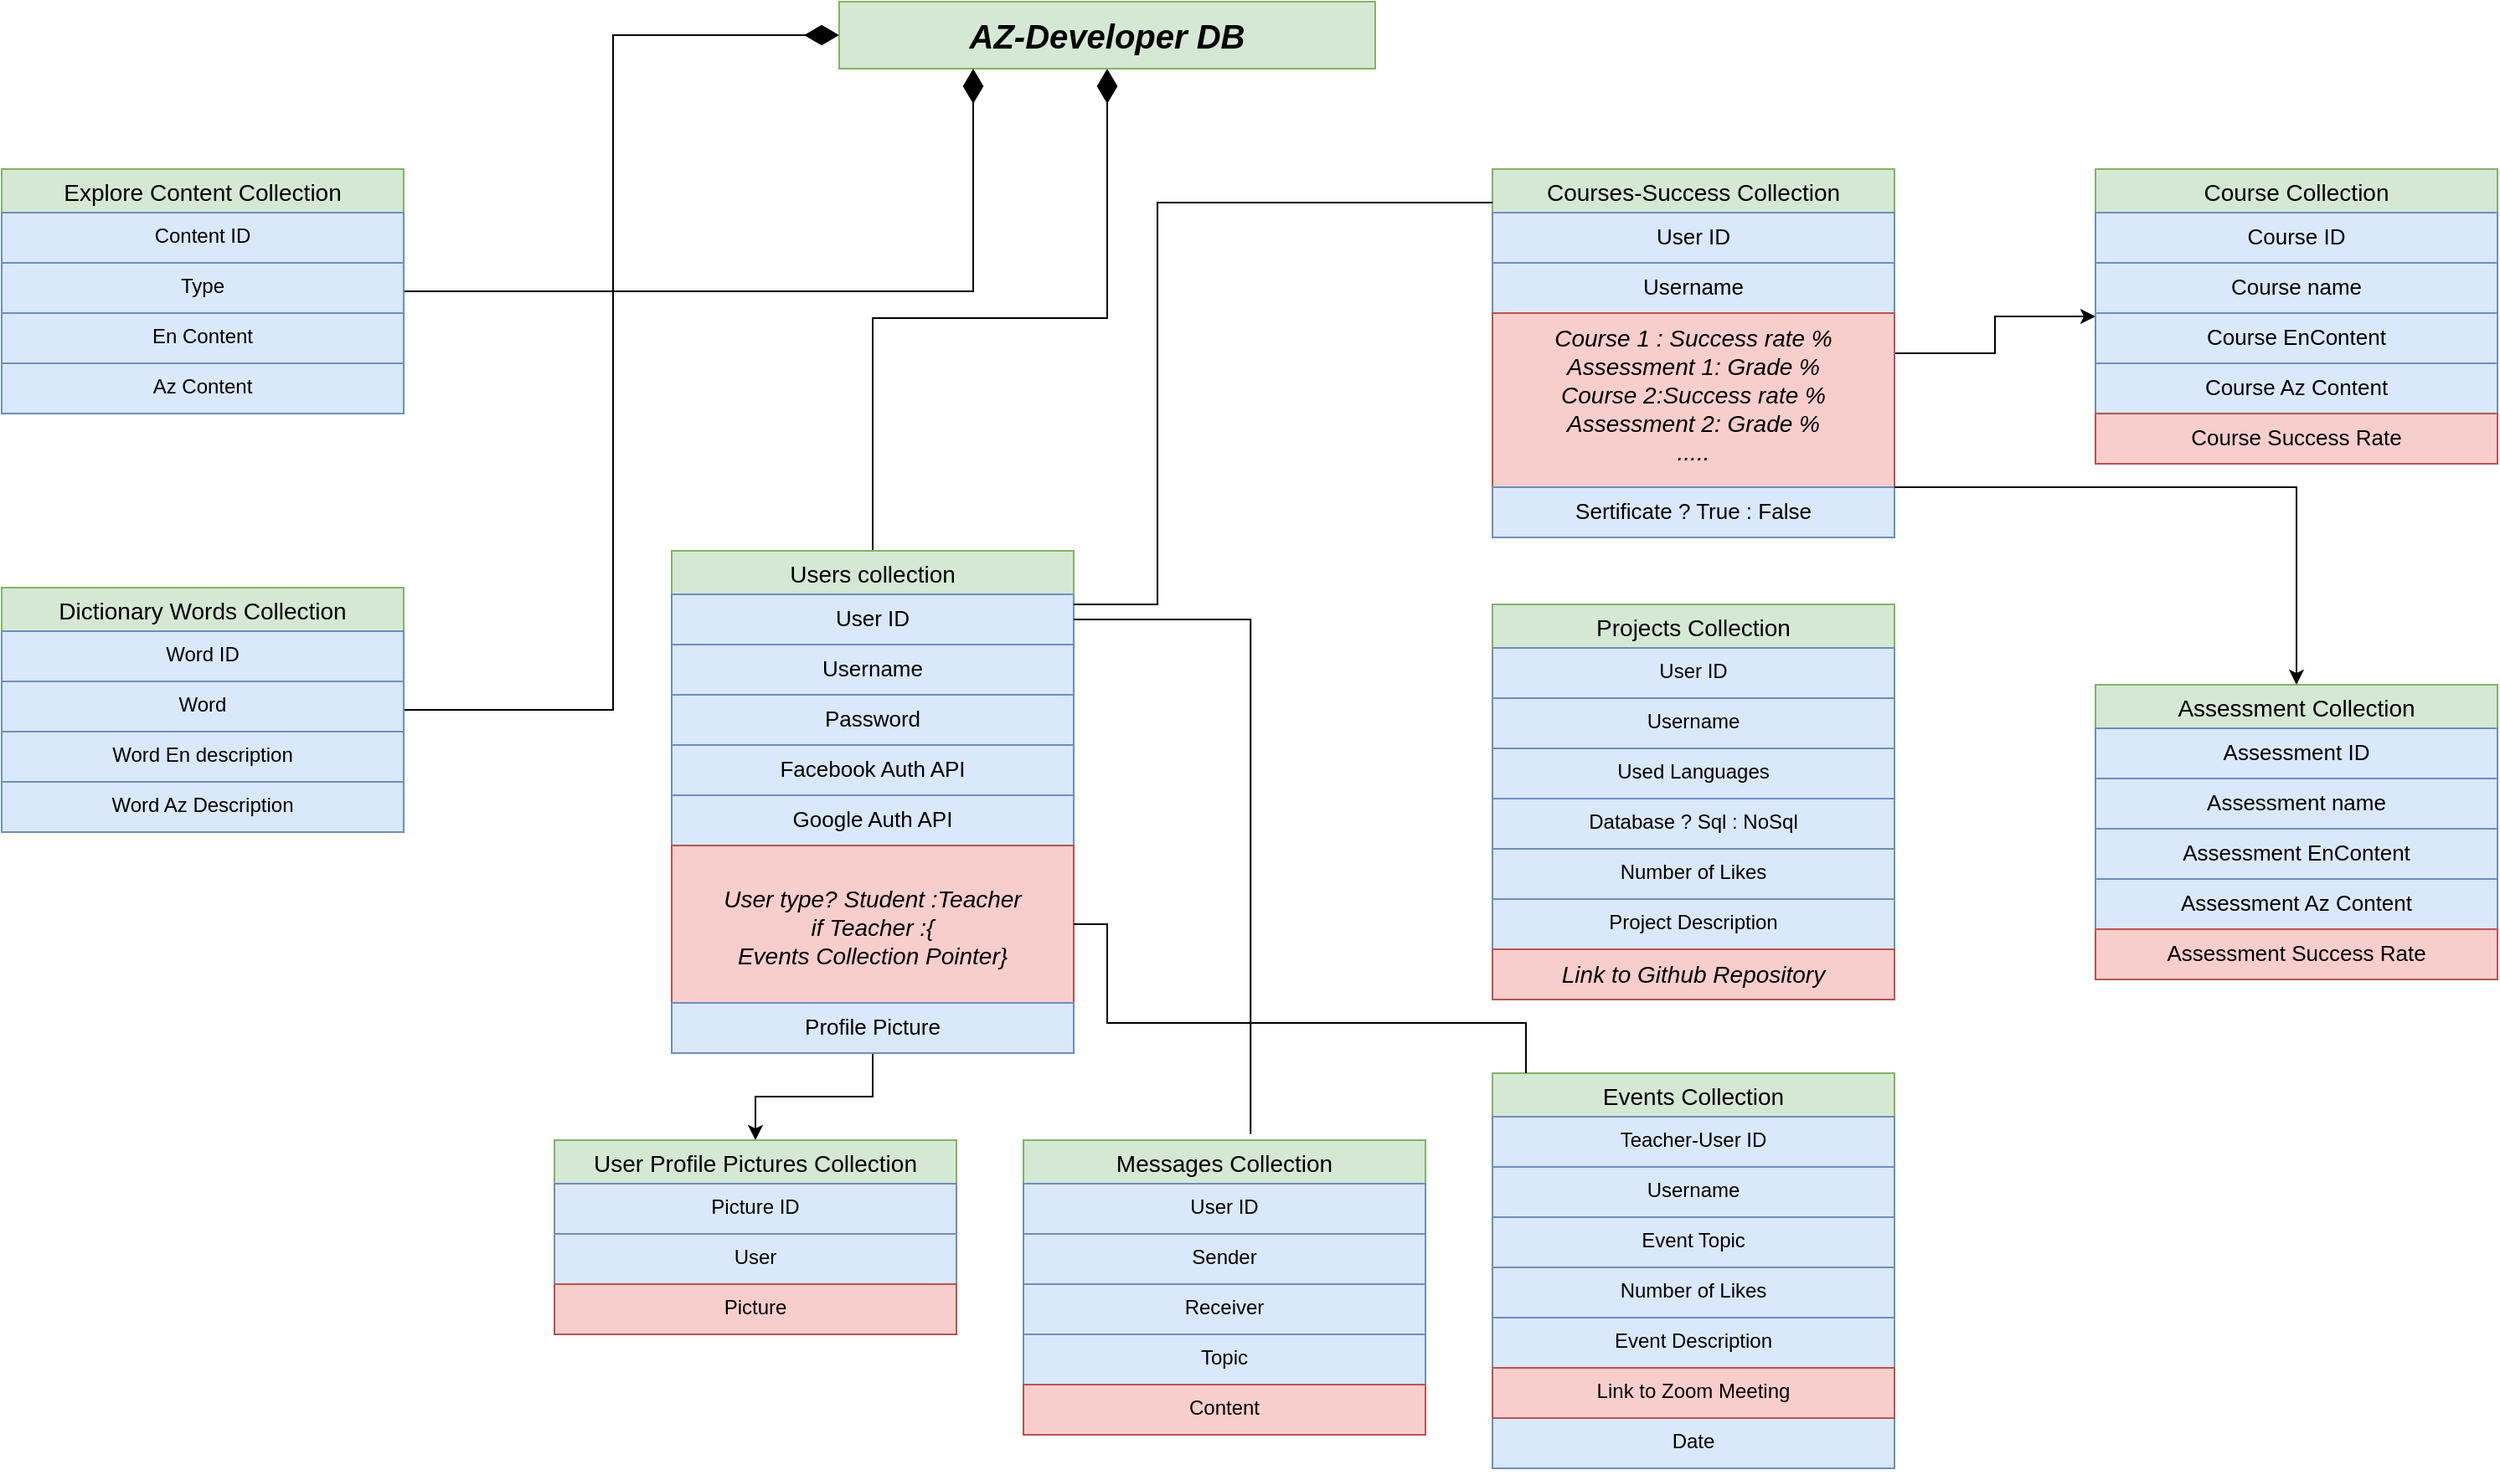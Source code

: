 <mxfile version="15.4.0" type="device"><diagram id="ExVnfgbqr7HjvqKJDZRg" name="Page-1"><mxGraphModel dx="2270" dy="816" grid="1" gridSize="10" guides="1" tooltips="1" connect="1" arrows="1" fold="1" page="1" pageScale="1" pageWidth="827" pageHeight="1169" math="0" shadow="0"><root><mxCell id="0"/><mxCell id="1" parent="0"/><mxCell id="axBM99v9uo2uW5o69O51-30" value="Projects Collection" style="swimlane;fontStyle=0;childLayout=stackLayout;horizontal=1;startSize=26;horizontalStack=0;resizeParent=1;resizeParentMax=0;resizeLast=0;collapsible=1;marginBottom=0;align=center;fontSize=14;fillColor=#d5e8d4;strokeColor=#82b366;" parent="1" vertex="1"><mxGeometry x="560" y="360" width="240" height="206" as="geometry"/></mxCell><mxCell id="axBM99v9uo2uW5o69O51-31" value="User ID" style="text;strokeColor=#6c8ebf;fillColor=#dae8fc;spacingLeft=4;spacingRight=4;overflow=hidden;rotatable=0;points=[[0,0.5],[1,0.5]];portConstraint=eastwest;fontSize=12;align=center;" parent="axBM99v9uo2uW5o69O51-30" vertex="1"><mxGeometry y="26" width="240" height="30" as="geometry"/></mxCell><mxCell id="axBM99v9uo2uW5o69O51-32" value="Username" style="text;strokeColor=#6c8ebf;fillColor=#dae8fc;spacingLeft=4;spacingRight=4;overflow=hidden;rotatable=0;points=[[0,0.5],[1,0.5]];portConstraint=eastwest;fontSize=12;align=center;" parent="axBM99v9uo2uW5o69O51-30" vertex="1"><mxGeometry y="56" width="240" height="30" as="geometry"/></mxCell><mxCell id="axBM99v9uo2uW5o69O51-33" value="Used Languages" style="text;strokeColor=#6c8ebf;fillColor=#dae8fc;spacingLeft=4;spacingRight=4;overflow=hidden;rotatable=0;points=[[0,0.5],[1,0.5]];portConstraint=eastwest;fontSize=12;align=center;" parent="axBM99v9uo2uW5o69O51-30" vertex="1"><mxGeometry y="86" width="240" height="30" as="geometry"/></mxCell><mxCell id="axBM99v9uo2uW5o69O51-71" value="Database ? Sql : NoSql" style="text;strokeColor=#6c8ebf;fillColor=#dae8fc;spacingLeft=4;spacingRight=4;overflow=hidden;rotatable=0;points=[[0,0.5],[1,0.5]];portConstraint=eastwest;fontSize=12;align=center;" parent="axBM99v9uo2uW5o69O51-30" vertex="1"><mxGeometry y="116" width="240" height="30" as="geometry"/></mxCell><mxCell id="axBM99v9uo2uW5o69O51-73" value="Number of Likes" style="text;strokeColor=#6c8ebf;fillColor=#dae8fc;spacingLeft=4;spacingRight=4;overflow=hidden;rotatable=0;points=[[0,0.5],[1,0.5]];portConstraint=eastwest;fontSize=12;align=center;" parent="axBM99v9uo2uW5o69O51-30" vertex="1"><mxGeometry y="146" width="240" height="30" as="geometry"/></mxCell><mxCell id="axBM99v9uo2uW5o69O51-77" value="Project Description" style="text;strokeColor=#6c8ebf;fillColor=#dae8fc;spacingLeft=4;spacingRight=4;overflow=hidden;rotatable=0;points=[[0,0.5],[1,0.5]];portConstraint=eastwest;fontSize=12;align=center;" parent="axBM99v9uo2uW5o69O51-30" vertex="1"><mxGeometry y="176" width="240" height="30" as="geometry"/></mxCell><mxCell id="axBM99v9uo2uW5o69O51-34" value="Events Collection" style="swimlane;fontStyle=0;childLayout=stackLayout;horizontal=1;startSize=26;horizontalStack=0;resizeParent=1;resizeParentMax=0;resizeLast=0;collapsible=1;marginBottom=0;align=center;fontSize=14;fillColor=#d5e8d4;strokeColor=#82b366;" parent="1" vertex="1"><mxGeometry x="560" y="640" width="240" height="236" as="geometry"/></mxCell><mxCell id="axBM99v9uo2uW5o69O51-35" value="Teacher-User ID" style="text;strokeColor=#6c8ebf;fillColor=#dae8fc;spacingLeft=4;spacingRight=4;overflow=hidden;rotatable=0;points=[[0,0.5],[1,0.5]];portConstraint=eastwest;fontSize=12;align=center;" parent="axBM99v9uo2uW5o69O51-34" vertex="1"><mxGeometry y="26" width="240" height="30" as="geometry"/></mxCell><mxCell id="axBM99v9uo2uW5o69O51-76" value="Username" style="text;strokeColor=#6c8ebf;fillColor=#dae8fc;spacingLeft=4;spacingRight=4;overflow=hidden;rotatable=0;points=[[0,0.5],[1,0.5]];portConstraint=eastwest;fontSize=12;align=center;" parent="axBM99v9uo2uW5o69O51-34" vertex="1"><mxGeometry y="56" width="240" height="30" as="geometry"/></mxCell><mxCell id="axBM99v9uo2uW5o69O51-75" value="Event Topic" style="text;strokeColor=#6c8ebf;fillColor=#dae8fc;spacingLeft=4;spacingRight=4;overflow=hidden;rotatable=0;points=[[0,0.5],[1,0.5]];portConstraint=eastwest;fontSize=12;align=center;" parent="axBM99v9uo2uW5o69O51-34" vertex="1"><mxGeometry y="86" width="240" height="30" as="geometry"/></mxCell><mxCell id="axBM99v9uo2uW5o69O51-36" value="Number of Likes" style="text;strokeColor=#6c8ebf;fillColor=#dae8fc;spacingLeft=4;spacingRight=4;overflow=hidden;rotatable=0;points=[[0,0.5],[1,0.5]];portConstraint=eastwest;fontSize=12;align=center;" parent="axBM99v9uo2uW5o69O51-34" vertex="1"><mxGeometry y="116" width="240" height="30" as="geometry"/></mxCell><mxCell id="axBM99v9uo2uW5o69O51-37" value="Event Description" style="text;strokeColor=#6c8ebf;fillColor=#dae8fc;spacingLeft=4;spacingRight=4;overflow=hidden;rotatable=0;points=[[0,0.5],[1,0.5]];portConstraint=eastwest;fontSize=12;align=center;" parent="axBM99v9uo2uW5o69O51-34" vertex="1"><mxGeometry y="146" width="240" height="30" as="geometry"/></mxCell><mxCell id="H4TxT4uCv8F23cPcbFsa-1" value="Event Description" style="text;strokeColor=#6c8ebf;fillColor=#dae8fc;spacingLeft=4;spacingRight=4;overflow=hidden;rotatable=0;points=[[0,0.5],[1,0.5]];portConstraint=eastwest;fontSize=12;align=center;" parent="axBM99v9uo2uW5o69O51-34" vertex="1"><mxGeometry y="176" width="240" height="30" as="geometry"/></mxCell><mxCell id="H4TxT4uCv8F23cPcbFsa-2" value="Date" style="text;strokeColor=#6c8ebf;fillColor=#dae8fc;spacingLeft=4;spacingRight=4;overflow=hidden;rotatable=0;points=[[0,0.5],[1,0.5]];portConstraint=eastwest;fontSize=12;align=center;" parent="axBM99v9uo2uW5o69O51-34" vertex="1"><mxGeometry y="206" width="240" height="30" as="geometry"/></mxCell><mxCell id="lJ2e5xwIbU5Y1fEtoBvr-21" style="edgeStyle=orthogonalEdgeStyle;rounded=0;orthogonalLoop=1;jettySize=auto;html=1;" edge="1" parent="1" source="axBM99v9uo2uW5o69O51-38" target="lJ2e5xwIbU5Y1fEtoBvr-16"><mxGeometry relative="1" as="geometry"/></mxCell><mxCell id="lJ2e5xwIbU5Y1fEtoBvr-33" style="edgeStyle=orthogonalEdgeStyle;rounded=0;orthogonalLoop=1;jettySize=auto;html=1;endArrow=diamondThin;endFill=1;endSize=18;" edge="1" parent="1" source="axBM99v9uo2uW5o69O51-38" target="axBM99v9uo2uW5o69O51-78"><mxGeometry relative="1" as="geometry"/></mxCell><mxCell id="axBM99v9uo2uW5o69O51-38" value="Users collection" style="swimlane;fontStyle=0;childLayout=stackLayout;horizontal=1;startSize=26;horizontalStack=0;resizeParent=1;resizeParentMax=0;resizeLast=0;collapsible=1;marginBottom=0;align=center;fontSize=14;fillColor=#d5e8d4;strokeColor=#82b366;" parent="1" vertex="1"><mxGeometry x="70" y="328" width="240" height="300" as="geometry"><mxRectangle x="40" y="40" width="120" height="26" as="alternateBounds"/></mxGeometry></mxCell><mxCell id="axBM99v9uo2uW5o69O51-39" value="User ID" style="text;strokeColor=#6c8ebf;fillColor=#dae8fc;spacingLeft=4;spacingRight=4;overflow=hidden;rotatable=0;points=[[0,0.5],[1,0.5]];portConstraint=eastwest;fontSize=13;align=center;rounded=0;" parent="axBM99v9uo2uW5o69O51-38" vertex="1"><mxGeometry y="26" width="240" height="30" as="geometry"/></mxCell><mxCell id="axBM99v9uo2uW5o69O51-40" value="Username" style="text;strokeColor=#6c8ebf;fillColor=#dae8fc;spacingLeft=4;spacingRight=4;overflow=hidden;rotatable=0;points=[[0,0.5],[1,0.5]];portConstraint=eastwest;fontSize=13;align=center;" parent="axBM99v9uo2uW5o69O51-38" vertex="1"><mxGeometry y="56" width="240" height="30" as="geometry"/></mxCell><mxCell id="axBM99v9uo2uW5o69O51-41" value="Password" style="text;strokeColor=#6c8ebf;fillColor=#dae8fc;spacingLeft=4;spacingRight=4;overflow=hidden;rotatable=0;points=[[0,0.5],[1,0.5]];portConstraint=eastwest;fontSize=13;align=center;" parent="axBM99v9uo2uW5o69O51-38" vertex="1"><mxGeometry y="86" width="240" height="30" as="geometry"/></mxCell><mxCell id="axBM99v9uo2uW5o69O51-48" value="Facebook Auth API" style="text;spacingLeft=4;spacingRight=4;overflow=hidden;rotatable=0;points=[[0,0.5],[1,0.5]];portConstraint=eastwest;fontSize=13;align=center;rounded=0;fillColor=#dae8fc;strokeColor=#6c8ebf;" parent="axBM99v9uo2uW5o69O51-38" vertex="1"><mxGeometry y="116" width="240" height="30" as="geometry"/></mxCell><mxCell id="axBM99v9uo2uW5o69O51-49" value="Google Auth API" style="text;spacingLeft=4;spacingRight=4;overflow=hidden;rotatable=0;points=[[0,0.5],[1,0.5]];portConstraint=eastwest;fontSize=13;align=center;rounded=0;fillColor=#dae8fc;strokeColor=#6c8ebf;" parent="axBM99v9uo2uW5o69O51-38" vertex="1"><mxGeometry y="146" width="240" height="30" as="geometry"/></mxCell><mxCell id="axBM99v9uo2uW5o69O51-42" value="&#10;User type? Student :Teacher&#10;if Teacher :{&#10;Events Collection Pointer}" style="text;strokeColor=#b85450;fillColor=#f8cecc;spacingLeft=4;spacingRight=4;overflow=hidden;rotatable=0;points=[[0,0.5],[1,0.5]];portConstraint=eastwest;fontSize=14;align=center;fontStyle=2" parent="axBM99v9uo2uW5o69O51-38" vertex="1"><mxGeometry y="176" width="240" height="94" as="geometry"/></mxCell><mxCell id="axBM99v9uo2uW5o69O51-66" value="Profile Picture" style="text;spacingLeft=4;spacingRight=4;overflow=hidden;rotatable=0;points=[[0,0.5],[1,0.5]];portConstraint=eastwest;fontSize=13;align=center;rounded=0;fillColor=#dae8fc;strokeColor=#6c8ebf;" parent="axBM99v9uo2uW5o69O51-38" vertex="1"><mxGeometry y="270" width="240" height="30" as="geometry"/></mxCell><mxCell id="lJ2e5xwIbU5Y1fEtoBvr-6" style="edgeStyle=orthogonalEdgeStyle;rounded=0;orthogonalLoop=1;jettySize=auto;html=1;" edge="1" parent="1" source="axBM99v9uo2uW5o69O51-44" target="lJ2e5xwIbU5Y1fEtoBvr-1"><mxGeometry relative="1" as="geometry"/></mxCell><mxCell id="axBM99v9uo2uW5o69O51-44" value="Courses-Success Collection" style="swimlane;fontStyle=0;childLayout=stackLayout;horizontal=1;startSize=26;horizontalStack=0;resizeParent=1;resizeParentMax=0;resizeLast=0;collapsible=1;marginBottom=0;align=center;fontSize=14;fillColor=#d5e8d4;strokeColor=#82b366;" parent="1" vertex="1"><mxGeometry x="560" y="100" width="240" height="220" as="geometry"/></mxCell><mxCell id="axBM99v9uo2uW5o69O51-46" value="User ID" style="text;strokeColor=#6c8ebf;fillColor=#dae8fc;spacingLeft=4;spacingRight=4;overflow=hidden;rotatable=0;points=[[0,0.5],[1,0.5]];portConstraint=eastwest;fontSize=13;align=center;" parent="axBM99v9uo2uW5o69O51-44" vertex="1"><mxGeometry y="26" width="240" height="30" as="geometry"/></mxCell><mxCell id="axBM99v9uo2uW5o69O51-65" value="Username" style="text;strokeColor=#6c8ebf;fillColor=#dae8fc;spacingLeft=4;spacingRight=4;overflow=hidden;rotatable=0;points=[[0,0.5],[1,0.5]];portConstraint=eastwest;fontSize=13;align=center;" parent="axBM99v9uo2uW5o69O51-44" vertex="1"><mxGeometry y="56" width="240" height="30" as="geometry"/></mxCell><mxCell id="axBM99v9uo2uW5o69O51-45" value="Course 1 : Success rate %&#10;Assessment 1: Grade %&#10;Course 2:Success rate %&#10;Assessment 2: Grade %&#10;....." style="text;strokeColor=#b85450;fillColor=#f8cecc;spacingLeft=4;spacingRight=4;overflow=hidden;rotatable=0;points=[[0,0.5],[1,0.5]];portConstraint=eastwest;fontSize=14;align=center;fontStyle=2" parent="axBM99v9uo2uW5o69O51-44" vertex="1"><mxGeometry y="86" width="240" height="104" as="geometry"/></mxCell><mxCell id="axBM99v9uo2uW5o69O51-47" value="Sertificate ? True : False" style="text;strokeColor=#6c8ebf;fillColor=#dae8fc;spacingLeft=4;spacingRight=4;overflow=hidden;rotatable=0;points=[[0,0.5],[1,0.5]];portConstraint=eastwest;fontSize=13;align=center;" parent="axBM99v9uo2uW5o69O51-44" vertex="1"><mxGeometry y="190" width="240" height="30" as="geometry"/></mxCell><mxCell id="axBM99v9uo2uW5o69O51-78" value="&lt;font style=&quot;font-size: 20px&quot;&gt;&lt;b&gt;&lt;i&gt;AZ-Developer DB&lt;/i&gt;&lt;/b&gt;&lt;/font&gt;" style="text;html=1;strokeColor=#82b366;fillColor=#d5e8d4;align=center;verticalAlign=middle;whiteSpace=wrap;rounded=0;fontSize=13;" parent="1" vertex="1"><mxGeometry x="170" width="320" height="40" as="geometry"/></mxCell><mxCell id="HOnFYQEQ1yQfKiO-BuIN-1" value="Messages Collection" style="swimlane;fontStyle=0;childLayout=stackLayout;horizontal=1;startSize=26;horizontalStack=0;resizeParent=1;resizeParentMax=0;resizeLast=0;collapsible=1;marginBottom=0;align=center;fontSize=14;fillColor=#d5e8d4;strokeColor=#82b366;" parent="1" vertex="1"><mxGeometry x="280" y="680" width="240" height="146" as="geometry"/></mxCell><mxCell id="HOnFYQEQ1yQfKiO-BuIN-2" value="User ID" style="text;strokeColor=#6c8ebf;fillColor=#dae8fc;spacingLeft=4;spacingRight=4;overflow=hidden;rotatable=0;points=[[0,0.5],[1,0.5]];portConstraint=eastwest;fontSize=12;align=center;" parent="HOnFYQEQ1yQfKiO-BuIN-1" vertex="1"><mxGeometry y="26" width="240" height="30" as="geometry"/></mxCell><mxCell id="HOnFYQEQ1yQfKiO-BuIN-3" value="Sender" style="text;strokeColor=#6c8ebf;fillColor=#dae8fc;spacingLeft=4;spacingRight=4;overflow=hidden;rotatable=0;points=[[0,0.5],[1,0.5]];portConstraint=eastwest;fontSize=12;align=center;" parent="HOnFYQEQ1yQfKiO-BuIN-1" vertex="1"><mxGeometry y="56" width="240" height="30" as="geometry"/></mxCell><mxCell id="HOnFYQEQ1yQfKiO-BuIN-4" value="Receiver" style="text;strokeColor=#6c8ebf;fillColor=#dae8fc;spacingLeft=4;spacingRight=4;overflow=hidden;rotatable=0;points=[[0,0.5],[1,0.5]];portConstraint=eastwest;fontSize=12;align=center;" parent="HOnFYQEQ1yQfKiO-BuIN-1" vertex="1"><mxGeometry y="86" width="240" height="30" as="geometry"/></mxCell><mxCell id="HOnFYQEQ1yQfKiO-BuIN-6" value="Topic" style="text;strokeColor=#6c8ebf;fillColor=#dae8fc;spacingLeft=4;spacingRight=4;overflow=hidden;rotatable=0;points=[[0,0.5],[1,0.5]];portConstraint=eastwest;fontSize=12;align=center;" parent="HOnFYQEQ1yQfKiO-BuIN-1" vertex="1"><mxGeometry y="116" width="240" height="30" as="geometry"/></mxCell><mxCell id="HOnFYQEQ1yQfKiO-BuIN-5" value="Content" style="text;strokeColor=#b85450;fillColor=#f8cecc;spacingLeft=4;spacingRight=4;overflow=hidden;rotatable=0;points=[[0,0.5],[1,0.5]];portConstraint=eastwest;fontSize=12;align=center;" parent="1" vertex="1"><mxGeometry x="280" y="826" width="240" height="30" as="geometry"/></mxCell><mxCell id="axBM99v9uo2uW5o69O51-72" value="Link to Github Repository" style="text;strokeColor=#b85450;fillColor=#f8cecc;spacingLeft=4;spacingRight=4;overflow=hidden;rotatable=0;points=[[0,0.5],[1,0.5]];portConstraint=eastwest;fontSize=14;align=center;fontStyle=2" parent="1" vertex="1"><mxGeometry x="560" y="566" width="240" height="30" as="geometry"/></mxCell><mxCell id="axBM99v9uo2uW5o69O51-74" value="Link to Zoom Meeting" style="text;strokeColor=#b85450;fillColor=#f8cecc;spacingLeft=4;spacingRight=4;overflow=hidden;rotatable=0;points=[[0,0.5],[1,0.5]];portConstraint=eastwest;fontSize=12;align=center;" parent="1" vertex="1"><mxGeometry x="560" y="816" width="240" height="30" as="geometry"/></mxCell><mxCell id="H4TxT4uCv8F23cPcbFsa-5" value="" style="endArrow=none;html=1;rounded=0;edgeStyle=orthogonalEdgeStyle;" parent="1" source="axBM99v9uo2uW5o69O51-39" target="axBM99v9uo2uW5o69O51-44" edge="1"><mxGeometry width="50" height="50" relative="1" as="geometry"><mxPoint x="320" y="360" as="sourcePoint"/><mxPoint x="370" y="310" as="targetPoint"/><Array as="points"><mxPoint x="360" y="360"/><mxPoint x="360" y="120"/></Array></mxGeometry></mxCell><mxCell id="H4TxT4uCv8F23cPcbFsa-9" value="" style="endArrow=none;html=1;rounded=0;edgeStyle=orthogonalEdgeStyle;entryX=0.565;entryY=-0.025;entryDx=0;entryDy=0;entryPerimeter=0;" parent="1" source="axBM99v9uo2uW5o69O51-39" target="HOnFYQEQ1yQfKiO-BuIN-1" edge="1"><mxGeometry width="50" height="50" relative="1" as="geometry"><mxPoint x="375" y="360" as="sourcePoint"/><mxPoint x="425" y="310" as="targetPoint"/></mxGeometry></mxCell><mxCell id="N5-3CRlIOkmcppv2RRz5-1" style="edgeStyle=orthogonalEdgeStyle;rounded=0;orthogonalLoop=1;jettySize=auto;html=1;endArrow=none;endFill=0;" parent="1" source="axBM99v9uo2uW5o69O51-42" target="axBM99v9uo2uW5o69O51-34" edge="1"><mxGeometry relative="1" as="geometry"><Array as="points"><mxPoint x="330" y="551"/><mxPoint x="330" y="610"/><mxPoint x="580" y="610"/></Array></mxGeometry></mxCell><mxCell id="lJ2e5xwIbU5Y1fEtoBvr-1" value="Course Collection" style="swimlane;fontStyle=0;childLayout=stackLayout;horizontal=1;startSize=26;horizontalStack=0;resizeParent=1;resizeParentMax=0;resizeLast=0;collapsible=1;marginBottom=0;align=center;fontSize=14;fillColor=#d5e8d4;strokeColor=#82b366;" vertex="1" parent="1"><mxGeometry x="920" y="100" width="240" height="176" as="geometry"/></mxCell><mxCell id="lJ2e5xwIbU5Y1fEtoBvr-2" value="Course ID" style="text;strokeColor=#6c8ebf;fillColor=#dae8fc;spacingLeft=4;spacingRight=4;overflow=hidden;rotatable=0;points=[[0,0.5],[1,0.5]];portConstraint=eastwest;fontSize=13;align=center;" vertex="1" parent="lJ2e5xwIbU5Y1fEtoBvr-1"><mxGeometry y="26" width="240" height="30" as="geometry"/></mxCell><mxCell id="lJ2e5xwIbU5Y1fEtoBvr-3" value="Course name" style="text;strokeColor=#6c8ebf;fillColor=#dae8fc;spacingLeft=4;spacingRight=4;overflow=hidden;rotatable=0;points=[[0,0.5],[1,0.5]];portConstraint=eastwest;fontSize=13;align=center;" vertex="1" parent="lJ2e5xwIbU5Y1fEtoBvr-1"><mxGeometry y="56" width="240" height="30" as="geometry"/></mxCell><mxCell id="lJ2e5xwIbU5Y1fEtoBvr-7" value="Course EnContent" style="text;strokeColor=#6c8ebf;fillColor=#dae8fc;spacingLeft=4;spacingRight=4;overflow=hidden;rotatable=0;points=[[0,0.5],[1,0.5]];portConstraint=eastwest;fontSize=13;align=center;" vertex="1" parent="lJ2e5xwIbU5Y1fEtoBvr-1"><mxGeometry y="86" width="240" height="30" as="geometry"/></mxCell><mxCell id="lJ2e5xwIbU5Y1fEtoBvr-5" value="Course Az Content" style="text;strokeColor=#6c8ebf;fillColor=#dae8fc;spacingLeft=4;spacingRight=4;overflow=hidden;rotatable=0;points=[[0,0.5],[1,0.5]];portConstraint=eastwest;fontSize=13;align=center;" vertex="1" parent="lJ2e5xwIbU5Y1fEtoBvr-1"><mxGeometry y="116" width="240" height="30" as="geometry"/></mxCell><mxCell id="lJ2e5xwIbU5Y1fEtoBvr-8" value="Course Success Rate" style="text;strokeColor=#b85450;fillColor=#f8cecc;spacingLeft=4;spacingRight=4;overflow=hidden;rotatable=0;points=[[0,0.5],[1,0.5]];portConstraint=eastwest;fontSize=13;align=center;" vertex="1" parent="lJ2e5xwIbU5Y1fEtoBvr-1"><mxGeometry y="146" width="240" height="30" as="geometry"/></mxCell><mxCell id="lJ2e5xwIbU5Y1fEtoBvr-9" value="Assessment Collection" style="swimlane;fontStyle=0;childLayout=stackLayout;horizontal=1;startSize=26;horizontalStack=0;resizeParent=1;resizeParentMax=0;resizeLast=0;collapsible=1;marginBottom=0;align=center;fontSize=14;fillColor=#d5e8d4;strokeColor=#82b366;" vertex="1" parent="1"><mxGeometry x="920" y="408" width="240" height="176" as="geometry"/></mxCell><mxCell id="lJ2e5xwIbU5Y1fEtoBvr-10" value="Assessment ID" style="text;strokeColor=#6c8ebf;fillColor=#dae8fc;spacingLeft=4;spacingRight=4;overflow=hidden;rotatable=0;points=[[0,0.5],[1,0.5]];portConstraint=eastwest;fontSize=13;align=center;" vertex="1" parent="lJ2e5xwIbU5Y1fEtoBvr-9"><mxGeometry y="26" width="240" height="30" as="geometry"/></mxCell><mxCell id="lJ2e5xwIbU5Y1fEtoBvr-11" value="Assessment name" style="text;strokeColor=#6c8ebf;fillColor=#dae8fc;spacingLeft=4;spacingRight=4;overflow=hidden;rotatable=0;points=[[0,0.5],[1,0.5]];portConstraint=eastwest;fontSize=13;align=center;" vertex="1" parent="lJ2e5xwIbU5Y1fEtoBvr-9"><mxGeometry y="56" width="240" height="30" as="geometry"/></mxCell><mxCell id="lJ2e5xwIbU5Y1fEtoBvr-12" value="Assessment EnContent" style="text;strokeColor=#6c8ebf;fillColor=#dae8fc;spacingLeft=4;spacingRight=4;overflow=hidden;rotatable=0;points=[[0,0.5],[1,0.5]];portConstraint=eastwest;fontSize=13;align=center;" vertex="1" parent="lJ2e5xwIbU5Y1fEtoBvr-9"><mxGeometry y="86" width="240" height="30" as="geometry"/></mxCell><mxCell id="lJ2e5xwIbU5Y1fEtoBvr-13" value="Assessment Az Content" style="text;strokeColor=#6c8ebf;fillColor=#dae8fc;spacingLeft=4;spacingRight=4;overflow=hidden;rotatable=0;points=[[0,0.5],[1,0.5]];portConstraint=eastwest;fontSize=13;align=center;" vertex="1" parent="lJ2e5xwIbU5Y1fEtoBvr-9"><mxGeometry y="116" width="240" height="30" as="geometry"/></mxCell><mxCell id="lJ2e5xwIbU5Y1fEtoBvr-14" value="Assessment Success Rate" style="text;strokeColor=#b85450;fillColor=#f8cecc;spacingLeft=4;spacingRight=4;overflow=hidden;rotatable=0;points=[[0,0.5],[1,0.5]];portConstraint=eastwest;fontSize=13;align=center;" vertex="1" parent="lJ2e5xwIbU5Y1fEtoBvr-9"><mxGeometry y="146" width="240" height="30" as="geometry"/></mxCell><mxCell id="lJ2e5xwIbU5Y1fEtoBvr-15" style="edgeStyle=orthogonalEdgeStyle;rounded=0;orthogonalLoop=1;jettySize=auto;html=1;" edge="1" parent="1" source="axBM99v9uo2uW5o69O51-45" target="lJ2e5xwIbU5Y1fEtoBvr-9"><mxGeometry relative="1" as="geometry"><Array as="points"><mxPoint x="1040" y="290"/></Array></mxGeometry></mxCell><mxCell id="lJ2e5xwIbU5Y1fEtoBvr-16" value="User Profile Pictures Collection" style="swimlane;fontStyle=0;childLayout=stackLayout;horizontal=1;startSize=26;horizontalStack=0;resizeParent=1;resizeParentMax=0;resizeLast=0;collapsible=1;marginBottom=0;align=center;fontSize=14;fillColor=#d5e8d4;strokeColor=#82b366;" vertex="1" parent="1"><mxGeometry y="680" width="240" height="116" as="geometry"/></mxCell><mxCell id="lJ2e5xwIbU5Y1fEtoBvr-17" value="Picture ID" style="text;strokeColor=#6c8ebf;fillColor=#dae8fc;spacingLeft=4;spacingRight=4;overflow=hidden;rotatable=0;points=[[0,0.5],[1,0.5]];portConstraint=eastwest;fontSize=12;align=center;" vertex="1" parent="lJ2e5xwIbU5Y1fEtoBvr-16"><mxGeometry y="26" width="240" height="30" as="geometry"/></mxCell><mxCell id="lJ2e5xwIbU5Y1fEtoBvr-18" value="User" style="text;strokeColor=#6c8ebf;fillColor=#dae8fc;spacingLeft=4;spacingRight=4;overflow=hidden;rotatable=0;points=[[0,0.5],[1,0.5]];portConstraint=eastwest;fontSize=12;align=center;" vertex="1" parent="lJ2e5xwIbU5Y1fEtoBvr-16"><mxGeometry y="56" width="240" height="30" as="geometry"/></mxCell><mxCell id="lJ2e5xwIbU5Y1fEtoBvr-19" value="Picture" style="text;strokeColor=#b85450;fillColor=#f8cecc;spacingLeft=4;spacingRight=4;overflow=hidden;rotatable=0;points=[[0,0.5],[1,0.5]];portConstraint=eastwest;fontSize=12;align=center;" vertex="1" parent="lJ2e5xwIbU5Y1fEtoBvr-16"><mxGeometry y="86" width="240" height="30" as="geometry"/></mxCell><mxCell id="lJ2e5xwIbU5Y1fEtoBvr-34" style="edgeStyle=orthogonalEdgeStyle;rounded=0;orthogonalLoop=1;jettySize=auto;html=1;entryX=0.25;entryY=1;entryDx=0;entryDy=0;endArrow=diamondThin;endFill=1;endSize=18;" edge="1" parent="1" source="lJ2e5xwIbU5Y1fEtoBvr-22" target="axBM99v9uo2uW5o69O51-78"><mxGeometry relative="1" as="geometry"/></mxCell><mxCell id="lJ2e5xwIbU5Y1fEtoBvr-22" value="Explore Content Collection" style="swimlane;fontStyle=0;childLayout=stackLayout;horizontal=1;startSize=26;horizontalStack=0;resizeParent=1;resizeParentMax=0;resizeLast=0;collapsible=1;marginBottom=0;align=center;fontSize=14;fillColor=#d5e8d4;strokeColor=#82b366;" vertex="1" parent="1"><mxGeometry x="-330" y="100" width="240" height="146" as="geometry"/></mxCell><mxCell id="lJ2e5xwIbU5Y1fEtoBvr-23" value="Content ID" style="text;strokeColor=#6c8ebf;fillColor=#dae8fc;spacingLeft=4;spacingRight=4;overflow=hidden;rotatable=0;points=[[0,0.5],[1,0.5]];portConstraint=eastwest;fontSize=12;align=center;" vertex="1" parent="lJ2e5xwIbU5Y1fEtoBvr-22"><mxGeometry y="26" width="240" height="30" as="geometry"/></mxCell><mxCell id="lJ2e5xwIbU5Y1fEtoBvr-24" value="Type" style="text;strokeColor=#6c8ebf;fillColor=#dae8fc;spacingLeft=4;spacingRight=4;overflow=hidden;rotatable=0;points=[[0,0.5],[1,0.5]];portConstraint=eastwest;fontSize=12;align=center;" vertex="1" parent="lJ2e5xwIbU5Y1fEtoBvr-22"><mxGeometry y="56" width="240" height="30" as="geometry"/></mxCell><mxCell id="lJ2e5xwIbU5Y1fEtoBvr-30" value="En Content" style="text;strokeColor=#6c8ebf;fillColor=#dae8fc;spacingLeft=4;spacingRight=4;overflow=hidden;rotatable=0;points=[[0,0.5],[1,0.5]];portConstraint=eastwest;fontSize=12;align=center;" vertex="1" parent="lJ2e5xwIbU5Y1fEtoBvr-22"><mxGeometry y="86" width="240" height="30" as="geometry"/></mxCell><mxCell id="lJ2e5xwIbU5Y1fEtoBvr-25" value="Az Content" style="text;strokeColor=#6c8ebf;fillColor=#dae8fc;spacingLeft=4;spacingRight=4;overflow=hidden;rotatable=0;points=[[0,0.5],[1,0.5]];portConstraint=eastwest;fontSize=12;align=center;" vertex="1" parent="lJ2e5xwIbU5Y1fEtoBvr-22"><mxGeometry y="116" width="240" height="30" as="geometry"/></mxCell><mxCell id="lJ2e5xwIbU5Y1fEtoBvr-35" style="edgeStyle=orthogonalEdgeStyle;rounded=0;orthogonalLoop=1;jettySize=auto;html=1;entryX=0;entryY=0.5;entryDx=0;entryDy=0;endArrow=diamondThin;endFill=1;endSize=18;" edge="1" parent="1" source="lJ2e5xwIbU5Y1fEtoBvr-26" target="axBM99v9uo2uW5o69O51-78"><mxGeometry relative="1" as="geometry"/></mxCell><mxCell id="lJ2e5xwIbU5Y1fEtoBvr-26" value="Dictionary Words Collection" style="swimlane;fontStyle=0;childLayout=stackLayout;horizontal=1;startSize=26;horizontalStack=0;resizeParent=1;resizeParentMax=0;resizeLast=0;collapsible=1;marginBottom=0;align=center;fontSize=14;fillColor=#d5e8d4;strokeColor=#82b366;" vertex="1" parent="1"><mxGeometry x="-330" y="350" width="240" height="146" as="geometry"/></mxCell><mxCell id="lJ2e5xwIbU5Y1fEtoBvr-27" value="Word ID" style="text;strokeColor=#6c8ebf;fillColor=#dae8fc;spacingLeft=4;spacingRight=4;overflow=hidden;rotatable=0;points=[[0,0.5],[1,0.5]];portConstraint=eastwest;fontSize=12;align=center;" vertex="1" parent="lJ2e5xwIbU5Y1fEtoBvr-26"><mxGeometry y="26" width="240" height="30" as="geometry"/></mxCell><mxCell id="lJ2e5xwIbU5Y1fEtoBvr-28" value="Word" style="text;strokeColor=#6c8ebf;fillColor=#dae8fc;spacingLeft=4;spacingRight=4;overflow=hidden;rotatable=0;points=[[0,0.5],[1,0.5]];portConstraint=eastwest;fontSize=12;align=center;" vertex="1" parent="lJ2e5xwIbU5Y1fEtoBvr-26"><mxGeometry y="56" width="240" height="30" as="geometry"/></mxCell><mxCell id="lJ2e5xwIbU5Y1fEtoBvr-32" value="Word En description" style="text;strokeColor=#6c8ebf;fillColor=#dae8fc;spacingLeft=4;spacingRight=4;overflow=hidden;rotatable=0;points=[[0,0.5],[1,0.5]];portConstraint=eastwest;fontSize=12;align=center;" vertex="1" parent="lJ2e5xwIbU5Y1fEtoBvr-26"><mxGeometry y="86" width="240" height="30" as="geometry"/></mxCell><mxCell id="lJ2e5xwIbU5Y1fEtoBvr-31" value="Word Az Description" style="text;strokeColor=#6c8ebf;fillColor=#dae8fc;spacingLeft=4;spacingRight=4;overflow=hidden;rotatable=0;points=[[0,0.5],[1,0.5]];portConstraint=eastwest;fontSize=12;align=center;" vertex="1" parent="lJ2e5xwIbU5Y1fEtoBvr-26"><mxGeometry y="116" width="240" height="30" as="geometry"/></mxCell></root></mxGraphModel></diagram></mxfile>